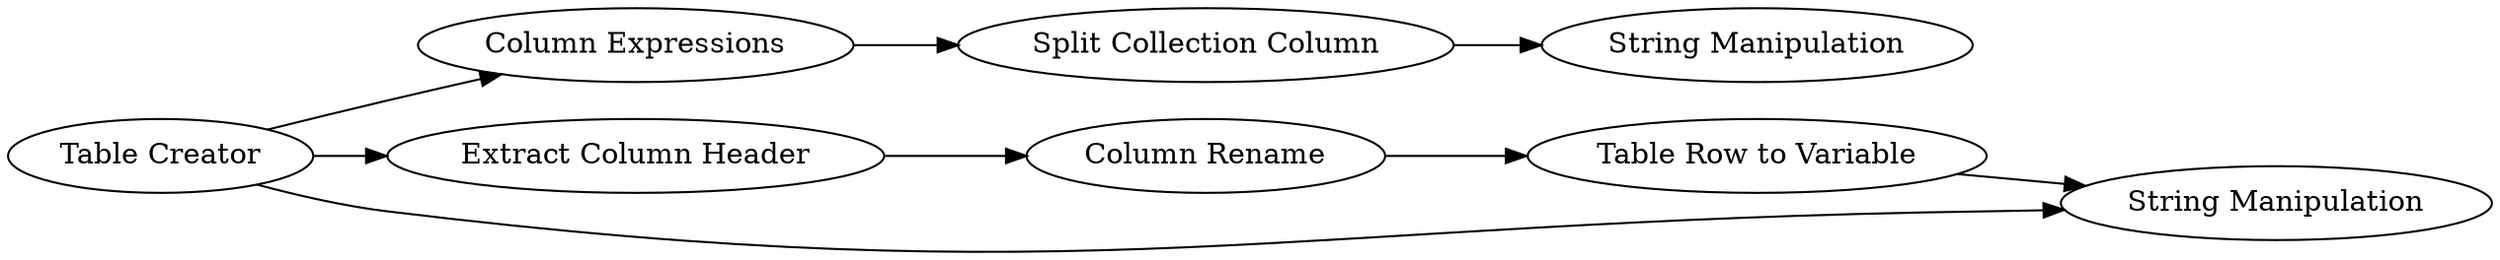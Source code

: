 digraph {
	"219455741227827478_4" [label="Column Expressions"]
	"219455741227827478_6" [label="Extract Column Header"]
	"219455741227827478_5" [label="Split Collection Column"]
	"219455741227827478_9" [label="String Manipulation"]
	"219455741227827478_7" [label="Table Row to Variable"]
	"219455741227827478_1" [label="Table Creator"]
	"219455741227827478_2" [label="String Manipulation"]
	"219455741227827478_8" [label="Column Rename"]
	"219455741227827478_6" -> "219455741227827478_8"
	"219455741227827478_7" -> "219455741227827478_2"
	"219455741227827478_1" -> "219455741227827478_6"
	"219455741227827478_5" -> "219455741227827478_9"
	"219455741227827478_1" -> "219455741227827478_2"
	"219455741227827478_4" -> "219455741227827478_5"
	"219455741227827478_8" -> "219455741227827478_7"
	"219455741227827478_1" -> "219455741227827478_4"
	rankdir=LR
}
